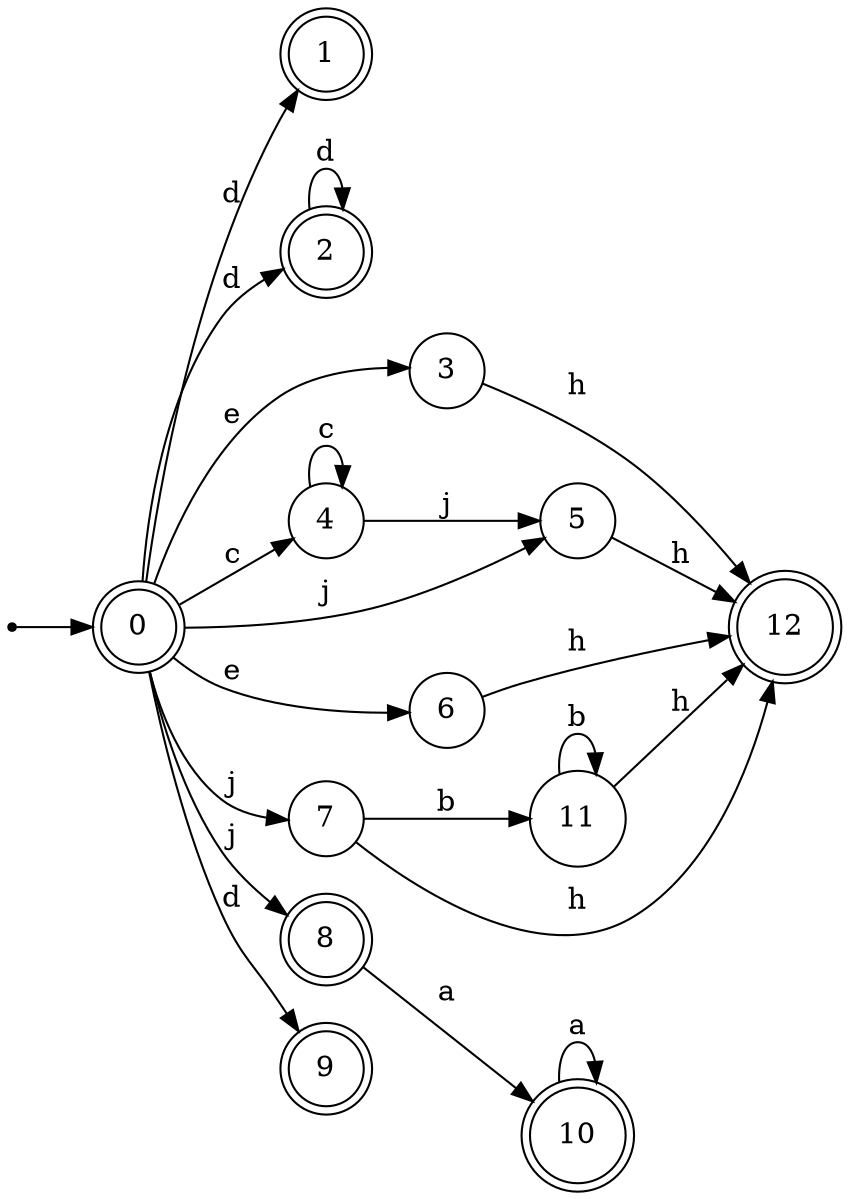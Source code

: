 digraph finite_state_machine {
rankdir=LR;
size="20,20";
node [shape = point]; "dummy0"
node [shape = doublecircle]; "0";"dummy0" -> "0";
node [shape = doublecircle]; "1";node [shape = doublecircle]; "2";node [shape = circle]; "3";
node [shape = circle]; "4";
node [shape = circle]; "5";
node [shape = circle]; "6";
node [shape = circle]; "7";
node [shape = doublecircle]; "8";node [shape = doublecircle]; "9";node [shape = doublecircle]; "10";node [shape = circle]; "11";
node [shape = doublecircle]; "12";"0" -> "1" [label = "d"];
 "0" -> "2" [label = "d"];
 "0" -> "9" [label = "d"];
 "0" -> "3" [label = "e"];
 "0" -> "6" [label = "e"];
 "0" -> "4" [label = "c"];
 "0" -> "8" [label = "j"];
 "0" -> "5" [label = "j"];
 "0" -> "7" [label = "j"];
 "8" -> "10" [label = "a"];
 "10" -> "10" [label = "a"];
 "7" -> "11" [label = "b"];
 "7" -> "12" [label = "h"];
 "11" -> "11" [label = "b"];
 "11" -> "12" [label = "h"];
 "6" -> "12" [label = "h"];
 "5" -> "12" [label = "h"];
 "4" -> "4" [label = "c"];
 "4" -> "5" [label = "j"];
 "3" -> "12" [label = "h"];
 "2" -> "2" [label = "d"];
 }
